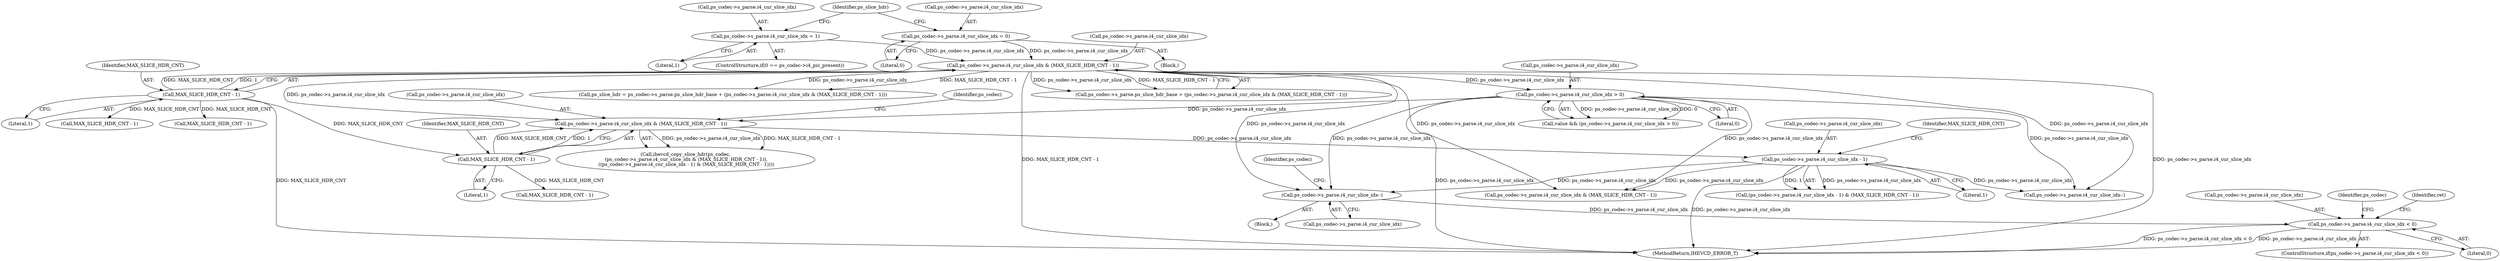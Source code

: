 digraph "0_Android_a1424724a00d62ac5efa0e27953eed66850d662f@pointer" {
"1001712" [label="(Call,ps_codec->s_parse.i4_cur_slice_idx--)"];
"1000430" [label="(Call,ps_codec->s_parse.i4_cur_slice_idx > 0)"];
"1000405" [label="(Call,ps_codec->s_parse.i4_cur_slice_idx & (MAX_SLICE_HDR_CNT - 1))"];
"1000375" [label="(Call,ps_codec->s_parse.i4_cur_slice_idx = 0)"];
"1000390" [label="(Call,ps_codec->s_parse.i4_cur_slice_idx = 1)"];
"1000411" [label="(Call,MAX_SLICE_HDR_CNT - 1)"];
"1000450" [label="(Call,ps_codec->s_parse.i4_cur_slice_idx - 1)"];
"1000440" [label="(Call,ps_codec->s_parse.i4_cur_slice_idx & (MAX_SLICE_HDR_CNT - 1))"];
"1000446" [label="(Call,MAX_SLICE_HDR_CNT - 1)"];
"1001719" [label="(Call,ps_codec->s_parse.i4_cur_slice_idx < 0)"];
"1001706" [label="(Block,)"];
"1000397" [label="(Call,ps_slice_hdr = ps_codec->s_parse.ps_slice_hdr_base + (ps_codec->s_parse.i4_cur_slice_idx & (MAX_SLICE_HDR_CNT - 1)))"];
"1000456" [label="(Literal,1)"];
"1000431" [label="(Call,ps_codec->s_parse.i4_cur_slice_idx)"];
"1000412" [label="(Identifier,MAX_SLICE_HDR_CNT)"];
"1002513" [label="(Call,MAX_SLICE_HDR_CNT - 1)"];
"1000384" [label="(ControlStructure,if(0 == ps_codec->i4_pic_present))"];
"1000440" [label="(Call,ps_codec->s_parse.i4_cur_slice_idx & (MAX_SLICE_HDR_CNT - 1))"];
"1000398" [label="(Identifier,ps_slice_hdr)"];
"1000458" [label="(Identifier,MAX_SLICE_HDR_CNT)"];
"1002606" [label="(MethodReturn,IHEVCD_ERROR_T)"];
"1000441" [label="(Call,ps_codec->s_parse.i4_cur_slice_idx)"];
"1001718" [label="(ControlStructure,if(ps_codec->s_parse.i4_cur_slice_idx < 0))"];
"1000381" [label="(Literal,0)"];
"1000449" [label="(Call,(ps_codec->s_parse.i4_cur_slice_idx - 1) & (MAX_SLICE_HDR_CNT - 1))"];
"1000448" [label="(Literal,1)"];
"1000447" [label="(Identifier,MAX_SLICE_HDR_CNT)"];
"1000411" [label="(Call,MAX_SLICE_HDR_CNT - 1)"];
"1000406" [label="(Call,ps_codec->s_parse.i4_cur_slice_idx)"];
"1001720" [label="(Call,ps_codec->s_parse.i4_cur_slice_idx)"];
"1000436" [label="(Literal,0)"];
"1001712" [label="(Call,ps_codec->s_parse.i4_cur_slice_idx--)"];
"1001719" [label="(Call,ps_codec->s_parse.i4_cur_slice_idx < 0)"];
"1000438" [label="(Call,ihevcd_copy_slice_hdr(ps_codec,\n (ps_codec->s_parse.i4_cur_slice_idx & (MAX_SLICE_HDR_CNT - 1)),\n ((ps_codec->s_parse.i4_cur_slice_idx - 1) & (MAX_SLICE_HDR_CNT - 1))))"];
"1000428" [label="(Call,value && (ps_codec->s_parse.i4_cur_slice_idx > 0))"];
"1000413" [label="(Literal,1)"];
"1000446" [label="(Call,MAX_SLICE_HDR_CNT - 1)"];
"1001725" [label="(Literal,0)"];
"1000405" [label="(Call,ps_codec->s_parse.i4_cur_slice_idx & (MAX_SLICE_HDR_CNT - 1))"];
"1001722" [label="(Identifier,ps_codec)"];
"1000375" [label="(Call,ps_codec->s_parse.i4_cur_slice_idx = 0)"];
"1000453" [label="(Identifier,ps_codec)"];
"1000399" [label="(Call,ps_codec->s_parse.ps_slice_hdr_base + (ps_codec->s_parse.i4_cur_slice_idx & (MAX_SLICE_HDR_CNT - 1)))"];
"1000390" [label="(Call,ps_codec->s_parse.i4_cur_slice_idx = 1)"];
"1000396" [label="(Literal,1)"];
"1000450" [label="(Call,ps_codec->s_parse.i4_cur_slice_idx - 1)"];
"1001771" [label="(Call,ps_codec->s_parse.i4_cur_slice_idx--)"];
"1001713" [label="(Call,ps_codec->s_parse.i4_cur_slice_idx)"];
"1000451" [label="(Call,ps_codec->s_parse.i4_cur_slice_idx)"];
"1001729" [label="(Identifier,ps_codec)"];
"1000376" [label="(Call,ps_codec->s_parse.i4_cur_slice_idx)"];
"1002507" [label="(Call,ps_codec->s_parse.i4_cur_slice_idx & (MAX_SLICE_HDR_CNT - 1))"];
"1000457" [label="(Call,MAX_SLICE_HDR_CNT - 1)"];
"1001734" [label="(Identifier,ret)"];
"1000391" [label="(Call,ps_codec->s_parse.i4_cur_slice_idx)"];
"1001808" [label="(Call,MAX_SLICE_HDR_CNT - 1)"];
"1000374" [label="(Block,)"];
"1000430" [label="(Call,ps_codec->s_parse.i4_cur_slice_idx > 0)"];
"1001712" -> "1001706"  [label="AST: "];
"1001712" -> "1001713"  [label="CFG: "];
"1001713" -> "1001712"  [label="AST: "];
"1001722" -> "1001712"  [label="CFG: "];
"1000430" -> "1001712"  [label="DDG: ps_codec->s_parse.i4_cur_slice_idx"];
"1000405" -> "1001712"  [label="DDG: ps_codec->s_parse.i4_cur_slice_idx"];
"1000450" -> "1001712"  [label="DDG: ps_codec->s_parse.i4_cur_slice_idx"];
"1001712" -> "1001719"  [label="DDG: ps_codec->s_parse.i4_cur_slice_idx"];
"1000430" -> "1000428"  [label="AST: "];
"1000430" -> "1000436"  [label="CFG: "];
"1000431" -> "1000430"  [label="AST: "];
"1000436" -> "1000430"  [label="AST: "];
"1000428" -> "1000430"  [label="CFG: "];
"1000430" -> "1002606"  [label="DDG: ps_codec->s_parse.i4_cur_slice_idx"];
"1000430" -> "1000428"  [label="DDG: ps_codec->s_parse.i4_cur_slice_idx"];
"1000430" -> "1000428"  [label="DDG: 0"];
"1000405" -> "1000430"  [label="DDG: ps_codec->s_parse.i4_cur_slice_idx"];
"1000430" -> "1000440"  [label="DDG: ps_codec->s_parse.i4_cur_slice_idx"];
"1000430" -> "1001771"  [label="DDG: ps_codec->s_parse.i4_cur_slice_idx"];
"1000430" -> "1002507"  [label="DDG: ps_codec->s_parse.i4_cur_slice_idx"];
"1000405" -> "1000399"  [label="AST: "];
"1000405" -> "1000411"  [label="CFG: "];
"1000406" -> "1000405"  [label="AST: "];
"1000411" -> "1000405"  [label="AST: "];
"1000399" -> "1000405"  [label="CFG: "];
"1000405" -> "1002606"  [label="DDG: MAX_SLICE_HDR_CNT - 1"];
"1000405" -> "1002606"  [label="DDG: ps_codec->s_parse.i4_cur_slice_idx"];
"1000405" -> "1000397"  [label="DDG: ps_codec->s_parse.i4_cur_slice_idx"];
"1000405" -> "1000397"  [label="DDG: MAX_SLICE_HDR_CNT - 1"];
"1000405" -> "1000399"  [label="DDG: ps_codec->s_parse.i4_cur_slice_idx"];
"1000405" -> "1000399"  [label="DDG: MAX_SLICE_HDR_CNT - 1"];
"1000375" -> "1000405"  [label="DDG: ps_codec->s_parse.i4_cur_slice_idx"];
"1000390" -> "1000405"  [label="DDG: ps_codec->s_parse.i4_cur_slice_idx"];
"1000411" -> "1000405"  [label="DDG: MAX_SLICE_HDR_CNT"];
"1000411" -> "1000405"  [label="DDG: 1"];
"1000405" -> "1000440"  [label="DDG: ps_codec->s_parse.i4_cur_slice_idx"];
"1000405" -> "1001771"  [label="DDG: ps_codec->s_parse.i4_cur_slice_idx"];
"1000405" -> "1002507"  [label="DDG: ps_codec->s_parse.i4_cur_slice_idx"];
"1000375" -> "1000374"  [label="AST: "];
"1000375" -> "1000381"  [label="CFG: "];
"1000376" -> "1000375"  [label="AST: "];
"1000381" -> "1000375"  [label="AST: "];
"1000398" -> "1000375"  [label="CFG: "];
"1000390" -> "1000384"  [label="AST: "];
"1000390" -> "1000396"  [label="CFG: "];
"1000391" -> "1000390"  [label="AST: "];
"1000396" -> "1000390"  [label="AST: "];
"1000398" -> "1000390"  [label="CFG: "];
"1000411" -> "1000413"  [label="CFG: "];
"1000412" -> "1000411"  [label="AST: "];
"1000413" -> "1000411"  [label="AST: "];
"1000411" -> "1002606"  [label="DDG: MAX_SLICE_HDR_CNT"];
"1000411" -> "1000446"  [label="DDG: MAX_SLICE_HDR_CNT"];
"1000411" -> "1001808"  [label="DDG: MAX_SLICE_HDR_CNT"];
"1000411" -> "1002513"  [label="DDG: MAX_SLICE_HDR_CNT"];
"1000450" -> "1000449"  [label="AST: "];
"1000450" -> "1000456"  [label="CFG: "];
"1000451" -> "1000450"  [label="AST: "];
"1000456" -> "1000450"  [label="AST: "];
"1000458" -> "1000450"  [label="CFG: "];
"1000450" -> "1002606"  [label="DDG: ps_codec->s_parse.i4_cur_slice_idx"];
"1000450" -> "1000449"  [label="DDG: ps_codec->s_parse.i4_cur_slice_idx"];
"1000450" -> "1000449"  [label="DDG: 1"];
"1000440" -> "1000450"  [label="DDG: ps_codec->s_parse.i4_cur_slice_idx"];
"1000450" -> "1001771"  [label="DDG: ps_codec->s_parse.i4_cur_slice_idx"];
"1000450" -> "1002507"  [label="DDG: ps_codec->s_parse.i4_cur_slice_idx"];
"1000440" -> "1000438"  [label="AST: "];
"1000440" -> "1000446"  [label="CFG: "];
"1000441" -> "1000440"  [label="AST: "];
"1000446" -> "1000440"  [label="AST: "];
"1000453" -> "1000440"  [label="CFG: "];
"1000440" -> "1000438"  [label="DDG: ps_codec->s_parse.i4_cur_slice_idx"];
"1000440" -> "1000438"  [label="DDG: MAX_SLICE_HDR_CNT - 1"];
"1000446" -> "1000440"  [label="DDG: MAX_SLICE_HDR_CNT"];
"1000446" -> "1000440"  [label="DDG: 1"];
"1000446" -> "1000448"  [label="CFG: "];
"1000447" -> "1000446"  [label="AST: "];
"1000448" -> "1000446"  [label="AST: "];
"1000446" -> "1000457"  [label="DDG: MAX_SLICE_HDR_CNT"];
"1001719" -> "1001718"  [label="AST: "];
"1001719" -> "1001725"  [label="CFG: "];
"1001720" -> "1001719"  [label="AST: "];
"1001725" -> "1001719"  [label="AST: "];
"1001729" -> "1001719"  [label="CFG: "];
"1001734" -> "1001719"  [label="CFG: "];
"1001719" -> "1002606"  [label="DDG: ps_codec->s_parse.i4_cur_slice_idx < 0"];
"1001719" -> "1002606"  [label="DDG: ps_codec->s_parse.i4_cur_slice_idx"];
}

